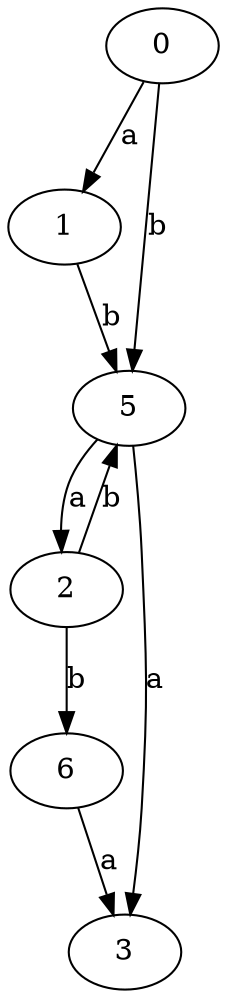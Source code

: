 strict digraph  {
0;
1;
2;
3;
5;
6;
0 -> 1  [label=a];
0 -> 5  [label=b];
1 -> 5  [label=b];
2 -> 5  [label=b];
2 -> 6  [label=b];
5 -> 2  [label=a];
5 -> 3  [label=a];
6 -> 3  [label=a];
}
